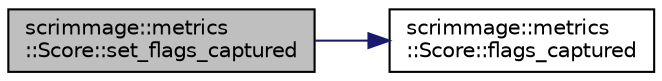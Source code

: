 digraph "scrimmage::metrics::Score::set_flags_captured"
{
 // LATEX_PDF_SIZE
  edge [fontname="Helvetica",fontsize="10",labelfontname="Helvetica",labelfontsize="10"];
  node [fontname="Helvetica",fontsize="10",shape=record];
  rankdir="LR";
  Node1 [label="scrimmage::metrics\l::Score::set_flags_captured",height=0.2,width=0.4,color="black", fillcolor="grey75", style="filled", fontcolor="black",tooltip=" "];
  Node1 -> Node2 [color="midnightblue",fontsize="10",style="solid",fontname="Helvetica"];
  Node2 [label="scrimmage::metrics\l::Score::flags_captured",height=0.2,width=0.4,color="black", fillcolor="white", style="filled",URL="$classscrimmage_1_1metrics_1_1Score.html#a63f71e99957a3e47b002da6a6a917cca",tooltip=" "];
}
